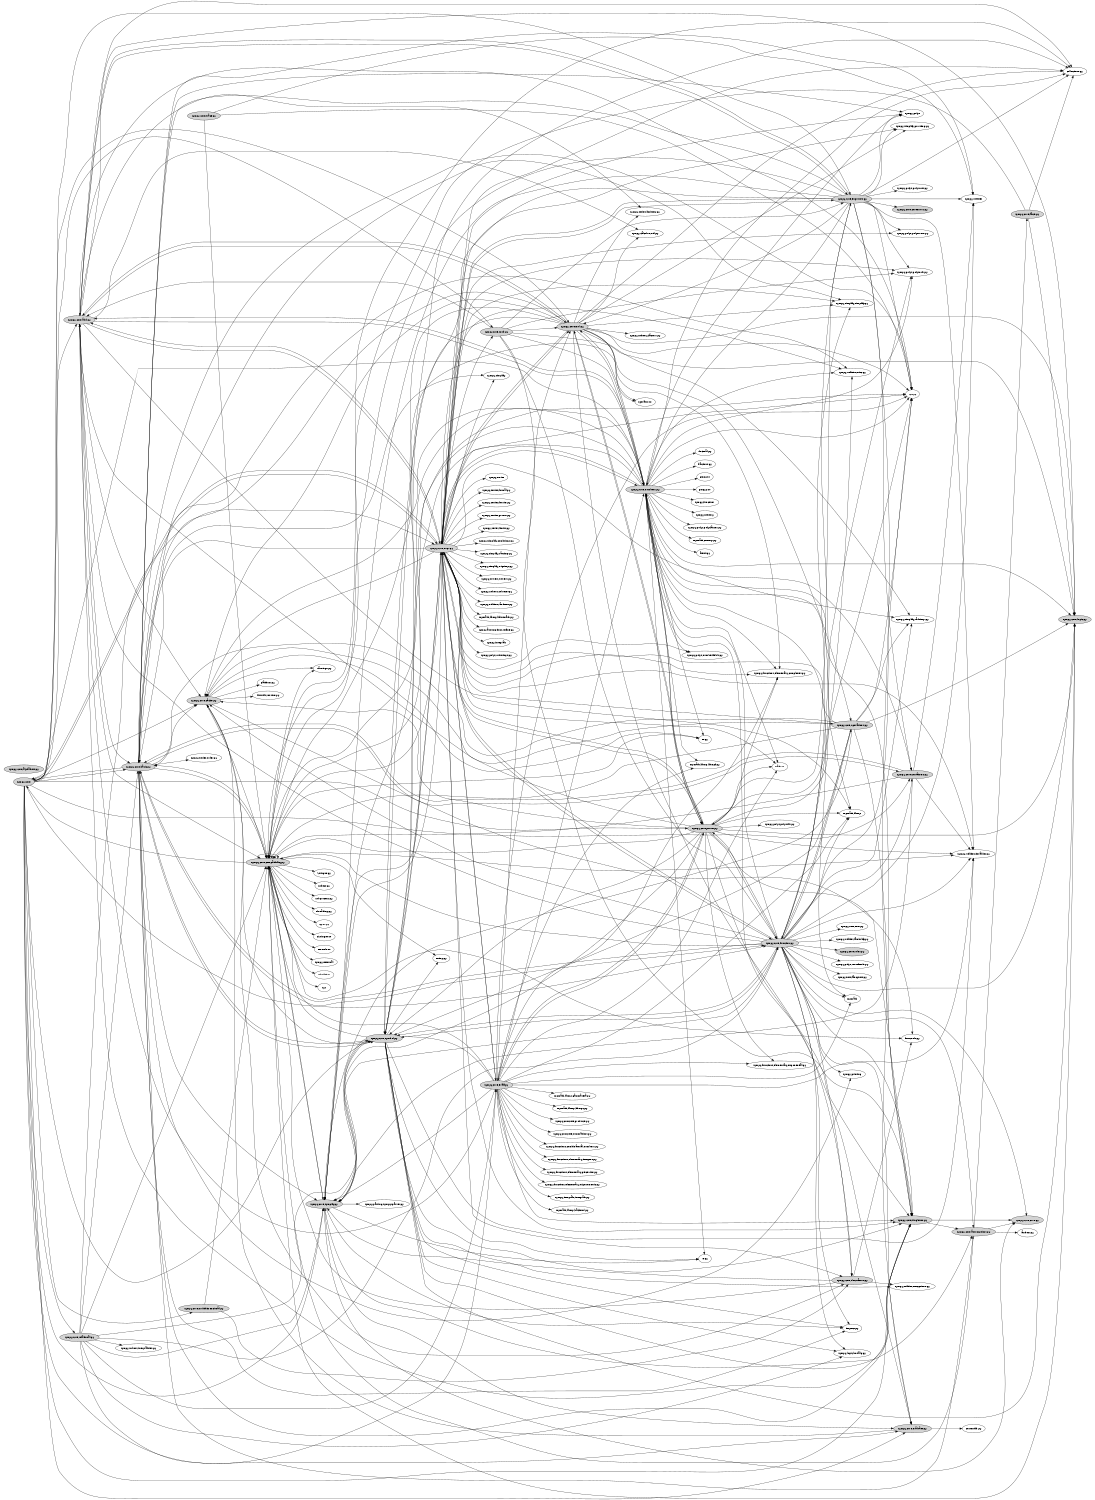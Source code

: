 
# This file was generated by sfood-graph.

strict digraph "dependencies" {
    graph [
        rankdir = "LR",
        overlap = "scale",
        size = "8,10",
        ratio = "fill",
        fontsize = "16",
        fontname = "Helvetica",
        clusterrank = "local"
        ]

       node [
           fontsize=10
           shape=ellipse
           // style=filled
           // shape=box
       ];

"sympy/core"  [style=filled];
"sympy/core" -> "sympy/core/add.py";
"sympy/core" -> "sympy/core/basic.py";
"sympy/core" -> "sympy/core/cache.py";
"sympy/core" -> "sympy/core/containers.py";
"sympy/core" -> "sympy/core/evalf.py";
"sympy/core" -> "sympy/core/evaluate.py";
"sympy/core" -> "sympy/core/expr.py";
"sympy/core" -> "sympy/core/exprtools.py";
"sympy/core" -> "sympy/core/function.py";
"sympy/core" -> "sympy/core/mod.py";
"sympy/core" -> "sympy/core/mul.py";
"sympy/core" -> "sympy/core/multidimensional.py";
"sympy/core" -> "sympy/core/numbers.py";
"sympy/core" -> "sympy/core/power.py";
"sympy/core" -> "sympy/core/relational.py";
"sympy/core" -> "sympy/core/singleton.py";
"sympy/core" -> "sympy/core/symbol.py";
"sympy/core" -> "sympy/core/sympify.py";
"sympy/core/add.py"  [style=filled];
"sympy/core/add.py" -> "sympy";
"sympy/core/add.py" -> "sympy/calculus/util.py";
"sympy/core/add.py" -> "sympy/core/basic.py";
"sympy/core/add.py" -> "sympy/core/cache.py";
"sympy/core/add.py" -> "sympy/core/compatibility.py";
"sympy/core/add.py" -> "sympy/core/expr.py";
"sympy/core/add.py" -> "sympy/core/exprtools.py";
"sympy/core/add.py" -> "sympy/core/logic.py";
"sympy/core/add.py" -> "sympy/core/mul.py";
"sympy/core/add.py" -> "sympy/core/numbers.py";
"sympy/core/add.py" -> "sympy/core/operations.py";
"sympy/core/add.py" -> "sympy/core/singleton.py";
"sympy/core/add.py" -> "sympy/series/limitseq.py";
"sympy/core/add.py" -> "collections.py";
"sympy/core/alphabets.py"  [style=filled];
"sympy/core/assumptions.py"  [style=filled];
"sympy/core/assumptions.py" -> "sympy/core/compatibility.py";
"sympy/core/assumptions.py" -> "sympy/core/core.py";
"sympy/core/assumptions.py" -> "sympy/core/facts.py";
"sympy/core/assumptions.py" -> "random.py";
"sympy/core/basic.py"  [style=filled];
"sympy/core/basic.py" -> "sympy";
"sympy/core/basic.py" -> "sympy/core";
"sympy/core/basic.py" -> "sympy/core/assumptions.py";
"sympy/core/basic.py" -> "sympy/core/cache.py";
"sympy/core/basic.py" -> "sympy/core/compatibility.py";
"sympy/core/basic.py" -> "sympy/core/containers.py";
"sympy/core/basic.py" -> "sympy/core/function.py";
"sympy/core/basic.py" -> "sympy/core/singleton.py";
"sympy/core/basic.py" -> "sympy/core/symbol.py";
"sympy/core/basic.py" -> "sympy/core/sympify.py";
"sympy/core/basic.py" -> "sympy/polys";
"sympy/core/basic.py" -> "sympy/printing";
"sympy/core/basic.py" -> "sympy/series/order.py";
"sympy/core/basic.py" -> "sympy/simplify";
"sympy/core/basic.py" -> "sympy/simplify/simplify.py";
"sympy/core/basic.py" -> "sympy/utilities";
"sympy/core/basic.py" -> "sympy/utilities/misc.py";
"sympy/core/basic.py" -> "inspect.py";
"sympy/core/cache.py"  [style=filled];
"sympy/core/cache.py" -> "sympy/core/compatibility.py";
"sympy/core/cache.py" -> "sympy/core/decorators.py";
"sympy/core/cache.py" -> "distutils/version.py";
"sympy/core/cache.py" -> "functools.py";
"sympy/core/cache.py" -> "os.py";
"sympy/core/cache.py" -> "platform.py";
"sympy/core/cache.py" -> "warnings.py";
"sympy/core/compatibility.py"  [style=filled];
"sympy/core/compatibility.py" -> "sympy/core";
"sympy/core/compatibility.py" -> "sympy/core/basic.py";
"sympy/core/compatibility.py" -> "sympy/core/compatibility.py";
"sympy/core/compatibility.py" -> "sympy/core/sympify.py";
"sympy/core/compatibility.py" -> "sympy/external";
"sympy/core/compatibility.py" -> "sympy/utilities/iterables.py";
"sympy/core/compatibility.py" -> "__builtin__";
"sympy/core/compatibility.py" -> "sys";
"sympy/core/compatibility.py" -> "StringIO.py";
"sympy/core/compatibility.py" -> "codecs.py";
"sympy/core/compatibility.py" -> "collections.py";
"sympy/core/compatibility.py" -> "functools.py";
"sympy/core/compatibility.py" -> "os.py";
"sympy/core/compatibility.py" -> "string.py";
"sympy/core/compatibility.py" -> "subprocess.py";
"sympy/core/compatibility.py" -> "threading.py";
"sympy/core/compatibility.py" -> "types.py";
"sympy/core/compatibility.py" -> "warnings.py";
"sympy/core/compatibility.py" -> "cStringIO.so";
"sympy/core/compatibility.py" -> "itertools.so";
"sympy/core/compatibility.py" -> "operator.so";
"sympy/core/containers.py"  [style=filled];
"sympy/core/containers.py" -> "sympy/core/basic.py";
"sympy/core/containers.py" -> "sympy/core/compatibility.py";
"sympy/core/containers.py" -> "sympy/core/sympify.py";
"sympy/core/containers.py" -> "sympy/utilities";
"sympy/core/containers.py" -> "sympy/utilities/iterables.py";
"sympy/core/core.py"  [style=filled];
"sympy/core/coreerrors.py"  [style=filled];
"sympy/core/decorators.py"  [style=filled];
"sympy/core/decorators.py" -> "sympy/core/compatibility.py";
"sympy/core/decorators.py" -> "sympy/core/sympify.py";
"sympy/core/decorators.py" -> "sympy/utilities/exceptions.py";
"sympy/core/decorators.py" -> "functools.py";
"sympy/core/evalf.py"  [style=filled];
"sympy/core/evalf.py" -> "sympy";
"sympy/core/evalf.py" -> "sympy/concrete/products.py";
"sympy/core/evalf.py" -> "sympy/concrete/summations.py";
"sympy/core/evalf.py" -> "sympy/core/add.py";
"sympy/core/evalf.py" -> "sympy/core/compatibility.py";
"sympy/core/evalf.py" -> "sympy/core/expr.py";
"sympy/core/evalf.py" -> "sympy/core/mul.py";
"sympy/core/evalf.py" -> "sympy/core/numbers.py";
"sympy/core/evalf.py" -> "sympy/core/power.py";
"sympy/core/evalf.py" -> "sympy/core/singleton.py";
"sympy/core/evalf.py" -> "sympy/core/symbol.py";
"sympy/core/evalf.py" -> "sympy/core/sympify.py";
"sympy/core/evalf.py" -> "sympy/functions/combinatorial/numbers.py";
"sympy/core/evalf.py" -> "sympy/functions/elementary/complexes.py";
"sympy/core/evalf.py" -> "sympy/functions/elementary/exponential.py";
"sympy/core/evalf.py" -> "sympy/functions/elementary/integers.py";
"sympy/core/evalf.py" -> "sympy/functions/elementary/piecewise.py";
"sympy/core/evalf.py" -> "sympy/functions/elementary/trigonometric.py";
"sympy/core/evalf.py" -> "sympy/integrals/integrals.py";
"sympy/core/evalf.py" -> "sympy/utilities/iterables.py";
"sympy/core/evalf.py" -> "mpmath";
"sympy/core/evalf.py" -> "mpmath/libmp";
"sympy/core/evalf.py" -> "mpmath/libmp/backend.py";
"sympy/core/evalf.py" -> "mpmath/libmp/gammazeta.py";
"sympy/core/evalf.py" -> "mpmath/libmp/libmpc.py";
"sympy/core/evalf.py" -> "mpmath/libmp/libmpf.py";
"sympy/core/evalf.py" -> "math.so";
"sympy/core/evaluate.py"  [style=filled];
"sympy/core/evaluate.py" -> "sympy/core/cache.py";
"sympy/core/evaluate.py" -> "contextlib.py";
"sympy/core/expr.py"  [style=filled];
"sympy/core/expr.py" -> "sympy";
"sympy/core/expr.py" -> "sympy/assumptions/refine.py";
"sympy/core/expr.py" -> "sympy/core";
"sympy/core/expr.py" -> "sympy/core/add.py";
"sympy/core/expr.py" -> "sympy/core/basic.py";
"sympy/core/expr.py" -> "sympy/core/cache.py";
"sympy/core/expr.py" -> "sympy/core/compatibility.py";
"sympy/core/expr.py" -> "sympy/core/decorators.py";
"sympy/core/expr.py" -> "sympy/core/evalf.py";
"sympy/core/expr.py" -> "sympy/core/exprtools.py";
"sympy/core/expr.py" -> "sympy/core/function.py";
"sympy/core/expr.py" -> "sympy/core/mod.py";
"sympy/core/expr.py" -> "sympy/core/mul.py";
"sympy/core/expr.py" -> "sympy/core/numbers.py";
"sympy/core/expr.py" -> "sympy/core/power.py";
"sympy/core/expr.py" -> "sympy/core/singleton.py";
"sympy/core/expr.py" -> "sympy/core/symbol.py";
"sympy/core/expr.py" -> "sympy/core/sympify.py";
"sympy/core/expr.py" -> "sympy/functions/elementary/complexes.py";
"sympy/core/expr.py" -> "sympy/integrals";
"sympy/core/expr.py" -> "sympy/polys";
"sympy/core/expr.py" -> "sympy/polys/numberfields.py";
"sympy/core/expr.py" -> "sympy/polys/orderings.py";
"sympy/core/expr.py" -> "sympy/polys/polyerrors.py";
"sympy/core/expr.py" -> "sympy/polys/polytools.py";
"sympy/core/expr.py" -> "sympy/series";
"sympy/core/expr.py" -> "sympy/series/formal.py";
"sympy/core/expr.py" -> "sympy/series/fourier.py";
"sympy/core/expr.py" -> "sympy/series/gruntz.py";
"sympy/core/expr.py" -> "sympy/series/limits.py";
"sympy/core/expr.py" -> "sympy/simplify";
"sympy/core/expr.py" -> "sympy/simplify/combsimp.py";
"sympy/core/expr.py" -> "sympy/simplify/powsimp.py";
"sympy/core/expr.py" -> "sympy/simplify/radsimp.py";
"sympy/core/expr.py" -> "sympy/simplify/ratsimp.py";
"sympy/core/expr.py" -> "sympy/simplify/simplify.py";
"sympy/core/expr.py" -> "sympy/simplify/trigsimp.py";
"sympy/core/expr.py" -> "sympy/solvers/solvers.py";
"sympy/core/expr.py" -> "sympy/solvers/solveset.py";
"sympy/core/expr.py" -> "sympy/utilities/iterables.py";
"sympy/core/expr.py" -> "sympy/utilities/misc.py";
"sympy/core/expr.py" -> "sympy/utilities/randtest.py";
"sympy/core/expr.py" -> "mpmath/libmp";
"sympy/core/expr.py" -> "mpmath/libmp/libintmath.py";
"sympy/core/expr.py" -> "collections.py";
"sympy/core/expr.py" -> "math.so";
"sympy/core/exprtools.py"  [style=filled];
"sympy/core/exprtools.py" -> "sympy";
"sympy/core/exprtools.py" -> "sympy/core/add.py";
"sympy/core/exprtools.py" -> "sympy/core/basic.py";
"sympy/core/exprtools.py" -> "sympy/core/compatibility.py";
"sympy/core/exprtools.py" -> "sympy/core/containers.py";
"sympy/core/exprtools.py" -> "sympy/core/coreerrors.py";
"sympy/core/exprtools.py" -> "sympy/core/expr.py";
"sympy/core/exprtools.py" -> "sympy/core/mul.py";
"sympy/core/exprtools.py" -> "sympy/core/numbers.py";
"sympy/core/exprtools.py" -> "sympy/core/power.py";
"sympy/core/exprtools.py" -> "sympy/core/singleton.py";
"sympy/core/exprtools.py" -> "sympy/core/symbol.py";
"sympy/core/exprtools.py" -> "sympy/core/sympify.py";
"sympy/core/exprtools.py" -> "sympy/polys";
"sympy/core/exprtools.py" -> "sympy/polys/polyerrors.py";
"sympy/core/exprtools.py" -> "sympy/polys/polyroots.py";
"sympy/core/exprtools.py" -> "sympy/polys/polytools.py";
"sympy/core/exprtools.py" -> "sympy/simplify/powsimp.py";
"sympy/core/exprtools.py" -> "sympy/utilities";
"sympy/core/exprtools.py" -> "sympy/utilities/iterables.py";
"sympy/core/exprtools.py" -> "collections.py";
"sympy/core/facts.py"  [style=filled];
"sympy/core/facts.py" -> "sympy/core/compatibility.py";
"sympy/core/facts.py" -> "sympy/core/logic.py";
"sympy/core/facts.py" -> "collections.py";
"sympy/core/function.py"  [style=filled];
"sympy/core/function.py" -> "sympy";
"sympy/core/function.py" -> "sympy/core/add.py";
"sympy/core/function.py" -> "sympy/core/assumptions.py";
"sympy/core/function.py" -> "sympy/core/basic.py";
"sympy/core/function.py" -> "sympy/core/cache.py";
"sympy/core/function.py" -> "sympy/core/compatibility.py";
"sympy/core/function.py" -> "sympy/core/containers.py";
"sympy/core/function.py" -> "sympy/core/core.py";
"sympy/core/function.py" -> "sympy/core/decorators.py";
"sympy/core/function.py" -> "sympy/core/evaluate.py";
"sympy/core/function.py" -> "sympy/core/expr.py";
"sympy/core/function.py" -> "sympy/core/exprtools.py";
"sympy/core/function.py" -> "sympy/core/logic.py";
"sympy/core/function.py" -> "sympy/core/numbers.py";
"sympy/core/function.py" -> "sympy/core/operations.py";
"sympy/core/function.py" -> "sympy/core/power.py";
"sympy/core/function.py" -> "sympy/core/rules.py";
"sympy/core/function.py" -> "sympy/core/singleton.py";
"sympy/core/function.py" -> "sympy/core/symbol.py";
"sympy/core/function.py" -> "sympy/core/sympify.py";
"sympy/core/function.py" -> "sympy/logic/boolalg.py";
"sympy/core/function.py" -> "sympy/polys/rootoftools.py";
"sympy/core/function.py" -> "sympy/printing";
"sympy/core/function.py" -> "sympy/sets/fancysets.py";
"sympy/core/function.py" -> "sympy/sets/sets.py";
"sympy/core/function.py" -> "sympy/simplify/radsimp.py";
"sympy/core/function.py" -> "sympy/simplify/simplify.py";
"sympy/core/function.py" -> "sympy/utilities";
"sympy/core/function.py" -> "sympy/utilities/iterables.py";
"sympy/core/function.py" -> "sympy/utilities/lambdify.py";
"sympy/core/function.py" -> "sympy/utilities/misc.py";
"sympy/core/function.py" -> "mpmath";
"sympy/core/function.py" -> "mpmath/libmp";
"sympy/core/function.py" -> "inspect.py";
"sympy/core/logic.py"  [style=filled];
"sympy/core/logic.py" -> "sympy/core/compatibility.py";
"sympy/core/mod.py"  [style=filled];
"sympy/core/mod.py" -> "sympy/core/add.py";
"sympy/core/mod.py" -> "sympy/core/exprtools.py";
"sympy/core/mod.py" -> "sympy/core/function.py";
"sympy/core/mod.py" -> "sympy/core/logic.py";
"sympy/core/mod.py" -> "sympy/core/mul.py";
"sympy/core/mod.py" -> "sympy/core/numbers.py";
"sympy/core/mod.py" -> "sympy/core/singleton.py";
"sympy/core/mod.py" -> "sympy/polys/polytools.py";
"sympy/core/mul.py"  [style=filled];
"sympy/core/mul.py" -> "sympy";
"sympy/core/mul.py" -> "sympy/calculus/util.py";
"sympy/core/mul.py" -> "sympy/core/add.py";
"sympy/core/mul.py" -> "sympy/core/basic.py";
"sympy/core/mul.py" -> "sympy/core/cache.py";
"sympy/core/mul.py" -> "sympy/core/compatibility.py";
"sympy/core/mul.py" -> "sympy/core/expr.py";
"sympy/core/mul.py" -> "sympy/core/logic.py";
"sympy/core/mul.py" -> "sympy/core/numbers.py";
"sympy/core/mul.py" -> "sympy/core/operations.py";
"sympy/core/mul.py" -> "sympy/core/power.py";
"sympy/core/mul.py" -> "sympy/core/singleton.py";
"sympy/core/mul.py" -> "sympy/core/sympify.py";
"sympy/core/mul.py" -> "sympy/functions/elementary/complexes.py";
"sympy/core/mul.py" -> "sympy/ntheory/factor_.py";
"sympy/core/mul.py" -> "sympy/series/limitseq.py";
"sympy/core/mul.py" -> "sympy/simplify/powsimp.py";
"sympy/core/mul.py" -> "sympy/simplify/radsimp.py";
"sympy/core/mul.py" -> "sympy/simplify/simplify.py";
"sympy/core/mul.py" -> "collections.py";
"sympy/core/mul.py" -> "operator.so";
"sympy/core/multidimensional.py"  [style=filled];
"sympy/core/multidimensional.py" -> "sympy/core/compatibility.py";
"sympy/core/multidimensional.py" -> "sympy/core/decorators.py";
"sympy/core/numbers.py"  [style=filled];
"sympy/core/numbers.py" -> "sympy";
"sympy/core/numbers.py" -> "sympy/core/add.py";
"sympy/core/numbers.py" -> "sympy/core/cache.py";
"sympy/core/numbers.py" -> "sympy/core/compatibility.py";
"sympy/core/numbers.py" -> "sympy/core/containers.py";
"sympy/core/numbers.py" -> "sympy/core/decorators.py";
"sympy/core/numbers.py" -> "sympy/core/expr.py";
"sympy/core/numbers.py" -> "sympy/core/logic.py";
"sympy/core/numbers.py" -> "sympy/core/mul.py";
"sympy/core/numbers.py" -> "sympy/core/power.py";
"sympy/core/numbers.py" -> "sympy/core/singleton.py";
"sympy/core/numbers.py" -> "sympy/core/symbol.py";
"sympy/core/numbers.py" -> "sympy/core/sympify.py";
"sympy/core/numbers.py" -> "sympy/functions";
"sympy/core/numbers.py" -> "sympy/functions/elementary/complexes.py";
"sympy/core/numbers.py" -> "sympy/ntheory";
"sympy/core/numbers.py" -> "sympy/polys";
"sympy/core/numbers.py" -> "sympy/polys/numberfields.py";
"sympy/core/numbers.py" -> "sympy/polys/polyclasses.py";
"sympy/core/numbers.py" -> "sympy/polys/polytools.py";
"sympy/core/numbers.py" -> "sympy/utilities/misc.py";
"sympy/core/numbers.py" -> "mpmath";
"sympy/core/numbers.py" -> "mpmath/ctx_mp.py";
"sympy/core/numbers.py" -> "mpmath/libmp";
"sympy/core/numbers.py" -> "mpmath/libmp/libmpf.py";
"sympy/core/numbers.py" -> "atexit.py";
"sympy/core/numbers.py" -> "collections.py";
"sympy/core/numbers.py" -> "decimal.py";
"sympy/core/numbers.py" -> "fractions.py";
"sympy/core/numbers.py" -> "os.py";
"sympy/core/numbers.py" -> "re.py";
"sympy/core/numbers.py" -> "math.so";
"sympy/core/numbers.py" -> "gmpy.so";
"sympy/core/numbers.py" -> "gmpy2.so";
"sympy/core/operations.py"  [style=filled];
"sympy/core/operations.py" -> "sympy";
"sympy/core/operations.py" -> "sympy/core/basic.py";
"sympy/core/operations.py" -> "sympy/core/cache.py";
"sympy/core/operations.py" -> "sympy/core/compatibility.py";
"sympy/core/operations.py" -> "sympy/core/evaluate.py";
"sympy/core/operations.py" -> "sympy/core/expr.py";
"sympy/core/operations.py" -> "sympy/core/function.py";
"sympy/core/operations.py" -> "sympy/core/logic.py";
"sympy/core/operations.py" -> "sympy/core/symbol.py";
"sympy/core/operations.py" -> "sympy/core/sympify.py";
"sympy/core/operations.py" -> "sympy/simplify/radsimp.py";
"sympy/core/power.py"  [style=filled];
"sympy/core/power.py" -> "sympy";
"sympy/core/power.py" -> "sympy/core/add.py";
"sympy/core/power.py" -> "sympy/core/cache.py";
"sympy/core/power.py" -> "sympy/core/compatibility.py";
"sympy/core/power.py" -> "sympy/core/evalf.py";
"sympy/core/power.py" -> "sympy/core/evaluate.py";
"sympy/core/power.py" -> "sympy/core/expr.py";
"sympy/core/power.py" -> "sympy/core/function.py";
"sympy/core/power.py" -> "sympy/core/logic.py";
"sympy/core/power.py" -> "sympy/core/mul.py";
"sympy/core/power.py" -> "sympy/core/numbers.py";
"sympy/core/power.py" -> "sympy/core/singleton.py";
"sympy/core/power.py" -> "sympy/core/symbol.py";
"sympy/core/power.py" -> "sympy/core/sympify.py";
"sympy/core/power.py" -> "sympy/functions/elementary/complexes.py";
"sympy/core/power.py" -> "sympy/functions/elementary/exponential.py";
"sympy/core/power.py" -> "sympy/polys/polytools.py";
"sympy/core/power.py" -> "sympy/polys/polyutils.py";
"sympy/core/power.py" -> "sympy/utilities/iterables.py";
"sympy/core/power.py" -> "mpmath/libmp";
"sympy/core/power.py" -> "math.so";
"sympy/core/relational.py"  [style=filled];
"sympy/core/relational.py" -> "sympy/core/basic.py";
"sympy/core/relational.py" -> "sympy/core/compatibility.py";
"sympy/core/relational.py" -> "sympy/core/evalf.py";
"sympy/core/relational.py" -> "sympy/core/evaluate.py";
"sympy/core/relational.py" -> "sympy/core/expr.py";
"sympy/core/relational.py" -> "sympy/core/function.py";
"sympy/core/relational.py" -> "sympy/core/symbol.py";
"sympy/core/relational.py" -> "sympy/core/sympify.py";
"sympy/core/relational.py" -> "sympy/logic/boolalg.py";
"sympy/core/relational.py" -> "sympy/solvers/inequalities.py";
"sympy/core/rules.py"  [style=filled];
"sympy/core/singleton.py"  [style=filled];
"sympy/core/singleton.py" -> "sympy/core/assumptions.py";
"sympy/core/singleton.py" -> "sympy/core/core.py";
"sympy/core/singleton.py" -> "sympy/core/sympify.py";
"sympy/core/symbol.py"  [style=filled];
"sympy/core/symbol.py" -> "sympy";
"sympy/core/symbol.py" -> "sympy/core/assumptions.py";
"sympy/core/symbol.py" -> "sympy/core/basic.py";
"sympy/core/symbol.py" -> "sympy/core/cache.py";
"sympy/core/symbol.py" -> "sympy/core/compatibility.py";
"sympy/core/symbol.py" -> "sympy/core/expr.py";
"sympy/core/symbol.py" -> "sympy/core/function.py";
"sympy/core/symbol.py" -> "sympy/core/logic.py";
"sympy/core/symbol.py" -> "sympy/core/singleton.py";
"sympy/core/symbol.py" -> "sympy/core/sympify.py";
"sympy/core/symbol.py" -> "sympy/logic/boolalg.py";
"sympy/core/symbol.py" -> "sympy/utilities/exceptions.py";
"sympy/core/symbol.py" -> "sympy/utilities/iterables.py";
"sympy/core/symbol.py" -> "collections.py";
"sympy/core/symbol.py" -> "inspect.py";
"sympy/core/symbol.py" -> "re.py";
"sympy/core/symbol.py" -> "string.py";
"sympy/core/sympify.py"  [style=filled];
"sympy/core/sympify.py" -> "sympy/core/compatibility.py";
"sympy/core/sympify.py" -> "sympy/core/core.py";
"sympy/core/sympify.py" -> "sympy/core/evaluate.py";
"sympy/core/sympify.py" -> "sympy/core/symbol.py";
"sympy/core/sympify.py" -> "sympy/parsing/sympy_parser.py";
"sympy/core/sympify.py" -> "inspect.py";
"sympy/core/sympify.py" -> "re.py";
"sympy/core/trace.py"  [style=filled];
"sympy/core/trace.py" -> "sympy";
"sympy/core/trace.py" -> "sympy/core/compatibility.py";
"sympy/core/trace.py" -> "sympy/utilities";


}
